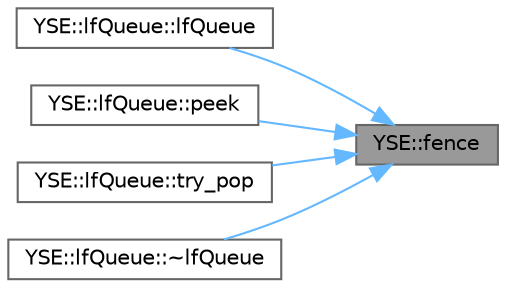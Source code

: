 digraph "YSE::fence"
{
 // LATEX_PDF_SIZE
  bgcolor="transparent";
  edge [fontname=Helvetica,fontsize=10,labelfontname=Helvetica,labelfontsize=10];
  node [fontname=Helvetica,fontsize=10,shape=box,height=0.2,width=0.4];
  rankdir="RL";
  Node1 [id="Node000001",label="YSE::fence",height=0.2,width=0.4,color="gray40", fillcolor="grey60", style="filled", fontcolor="black",tooltip=" "];
  Node1 -> Node2 [id="edge1_Node000001_Node000002",dir="back",color="steelblue1",style="solid",tooltip=" "];
  Node2 [id="Node000002",label="YSE::lfQueue::lfQueue",height=0.2,width=0.4,color="grey40", fillcolor="white", style="filled",URL="$class_y_s_e_1_1lf_queue.html#a64603d9f8412917c1463ace94871a492",tooltip=" "];
  Node1 -> Node3 [id="edge2_Node000001_Node000003",dir="back",color="steelblue1",style="solid",tooltip=" "];
  Node3 [id="Node000003",label="YSE::lfQueue::peek",height=0.2,width=0.4,color="grey40", fillcolor="white", style="filled",URL="$class_y_s_e_1_1lf_queue.html#ad1429519dc8be2d7d52c60ee1f6258e5",tooltip=" "];
  Node1 -> Node4 [id="edge3_Node000001_Node000004",dir="back",color="steelblue1",style="solid",tooltip=" "];
  Node4 [id="Node000004",label="YSE::lfQueue::try_pop",height=0.2,width=0.4,color="grey40", fillcolor="white", style="filled",URL="$class_y_s_e_1_1lf_queue.html#a8ed3ea0e0a6645c9abe67f7fb385674d",tooltip=" "];
  Node1 -> Node5 [id="edge4_Node000001_Node000005",dir="back",color="steelblue1",style="solid",tooltip=" "];
  Node5 [id="Node000005",label="YSE::lfQueue::~lfQueue",height=0.2,width=0.4,color="grey40", fillcolor="white", style="filled",URL="$class_y_s_e_1_1lf_queue.html#aa65a04ee49b53a77fde6d33218416d0c",tooltip=" "];
}
